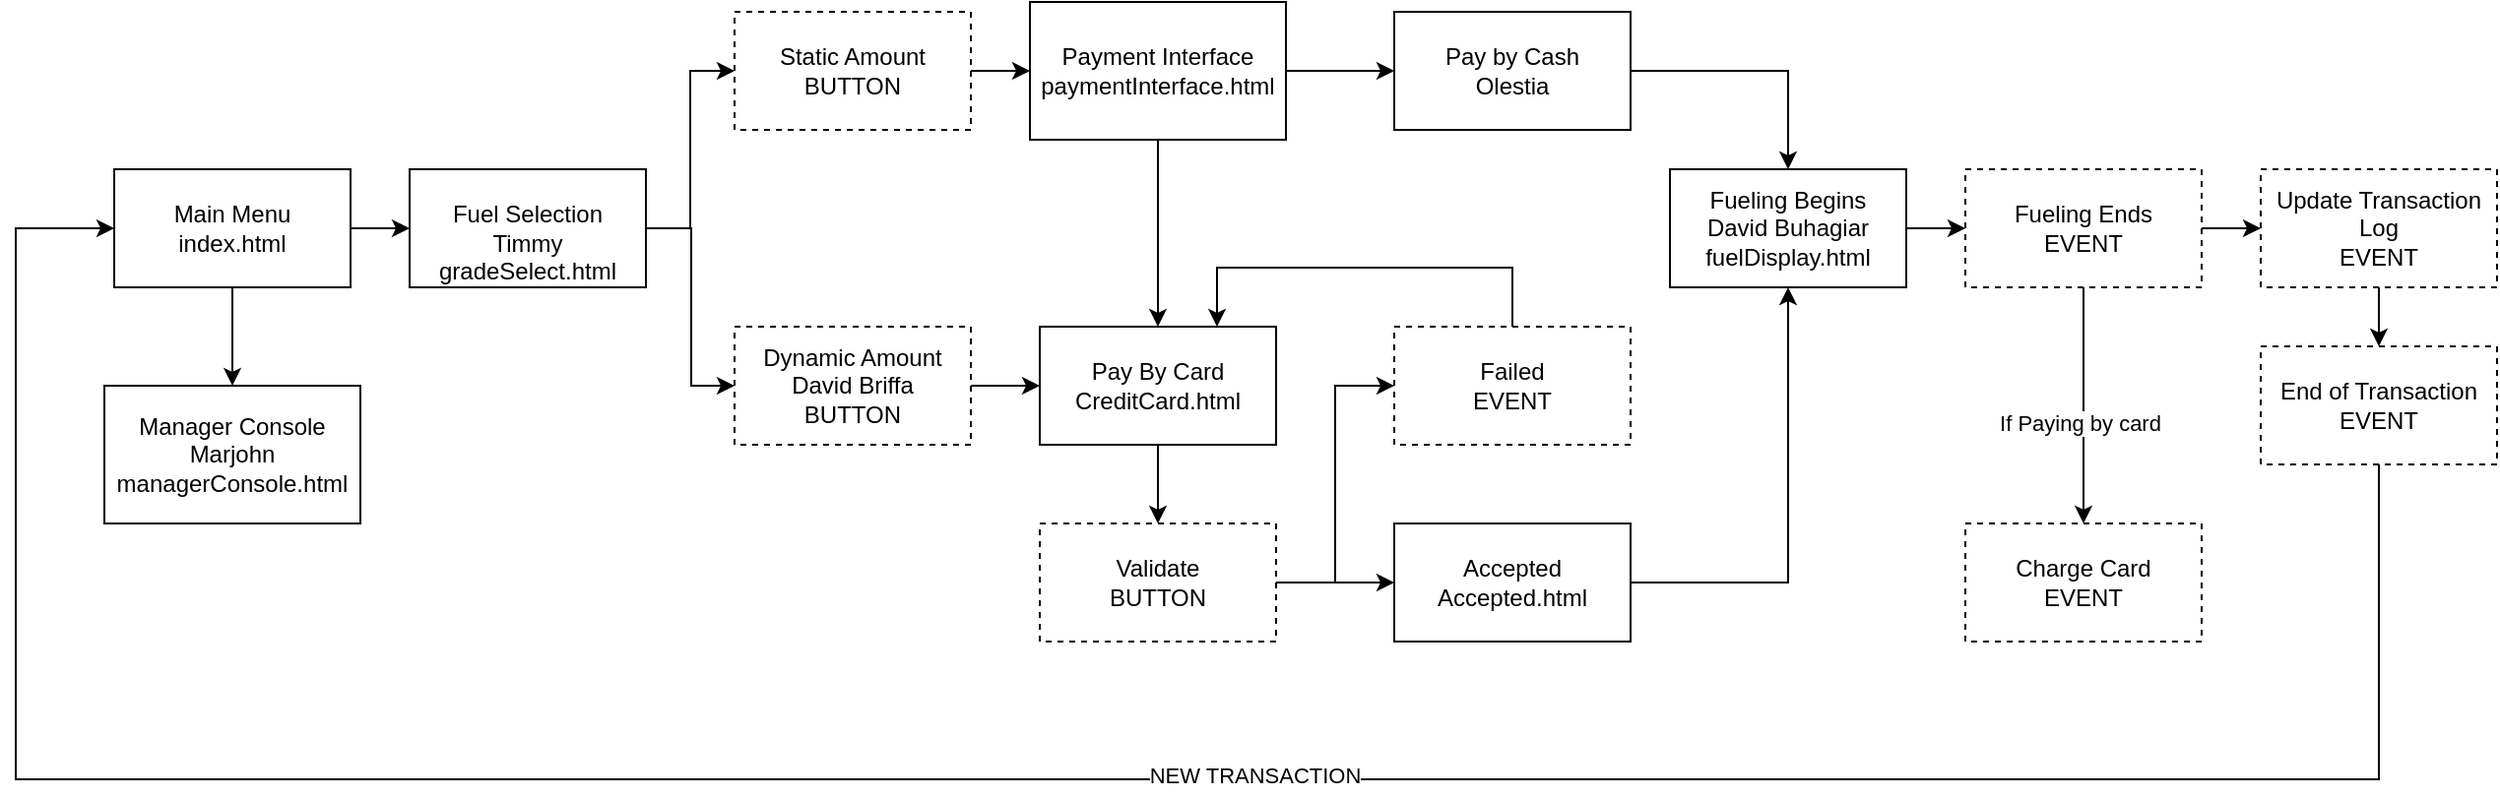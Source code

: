 <mxfile version="20.5.1" type="device"><diagram id="xMgO6f372cmCmgmhF6g0" name="Page-1"><mxGraphModel dx="2272" dy="752" grid="1" gridSize="10" guides="1" tooltips="1" connect="1" arrows="1" fold="1" page="1" pageScale="1" pageWidth="850" pageHeight="1100" math="0" shadow="0"><root><mxCell id="0"/><mxCell id="1" parent="0"/><mxCell id="KuoHbANvZt2Ej3THHIGz-6" value="&lt;div&gt;Charge Card&lt;/div&gt;&lt;div&gt;EVENT&lt;br&gt;&lt;/div&gt;" style="rounded=0;whiteSpace=wrap;html=1;dashed=1;" parent="1" vertex="1"><mxGeometry x="930" y="380" width="120" height="60" as="geometry"/></mxCell><mxCell id="KuoHbANvZt2Ej3THHIGz-34" style="edgeStyle=orthogonalEdgeStyle;rounded=0;orthogonalLoop=1;jettySize=auto;html=1;exitX=0.5;exitY=1;exitDx=0;exitDy=0;entryX=0.5;entryY=0;entryDx=0;entryDy=0;" parent="1" source="KuoHbANvZt2Ej3THHIGz-7" target="KuoHbANvZt2Ej3THHIGz-6" edge="1"><mxGeometry relative="1" as="geometry"/></mxCell><mxCell id="KuoHbANvZt2Ej3THHIGz-36" value="If Paying by card" style="edgeLabel;html=1;align=center;verticalAlign=middle;resizable=0;points=[];" parent="KuoHbANvZt2Ej3THHIGz-34" connectable="0" vertex="1"><mxGeometry x="0.139" y="-2" relative="1" as="geometry"><mxPoint as="offset"/></mxGeometry></mxCell><mxCell id="KuoHbANvZt2Ej3THHIGz-35" style="edgeStyle=orthogonalEdgeStyle;rounded=0;orthogonalLoop=1;jettySize=auto;html=1;exitX=1;exitY=0.5;exitDx=0;exitDy=0;entryX=0;entryY=0.5;entryDx=0;entryDy=0;" parent="1" source="KuoHbANvZt2Ej3THHIGz-7" target="KuoHbANvZt2Ej3THHIGz-19" edge="1"><mxGeometry relative="1" as="geometry"/></mxCell><mxCell id="KuoHbANvZt2Ej3THHIGz-7" value="&lt;div&gt;Fueling Ends&lt;/div&gt;&lt;div&gt;EVENT&lt;br&gt;&lt;/div&gt;" style="rounded=0;whiteSpace=wrap;html=1;dashed=1;" parent="1" vertex="1"><mxGeometry x="930" y="200" width="120" height="60" as="geometry"/></mxCell><mxCell id="KuoHbANvZt2Ej3THHIGz-33" style="edgeStyle=orthogonalEdgeStyle;rounded=0;orthogonalLoop=1;jettySize=auto;html=1;exitX=1;exitY=0.5;exitDx=0;exitDy=0;entryX=0;entryY=0.5;entryDx=0;entryDy=0;" parent="1" source="KuoHbANvZt2Ej3THHIGz-9" target="KuoHbANvZt2Ej3THHIGz-7" edge="1"><mxGeometry relative="1" as="geometry"/></mxCell><mxCell id="KuoHbANvZt2Ej3THHIGz-9" value="&lt;div&gt;Fueling Begins&lt;/div&gt;&lt;div&gt;David Buhagiar&lt;/div&gt;&lt;div&gt;fuelDisplay.html&lt;br&gt;&lt;/div&gt;" style="rounded=0;whiteSpace=wrap;html=1;" parent="1" vertex="1"><mxGeometry x="780" y="200" width="120" height="60" as="geometry"/></mxCell><mxCell id="KuoHbANvZt2Ej3THHIGz-32" style="edgeStyle=orthogonalEdgeStyle;rounded=0;orthogonalLoop=1;jettySize=auto;html=1;exitX=1;exitY=0.5;exitDx=0;exitDy=0;entryX=0.5;entryY=1;entryDx=0;entryDy=0;" parent="1" source="KuoHbANvZt2Ej3THHIGz-10" target="KuoHbANvZt2Ej3THHIGz-9" edge="1"><mxGeometry relative="1" as="geometry"/></mxCell><mxCell id="KuoHbANvZt2Ej3THHIGz-10" value="&lt;div&gt;Accepted&lt;/div&gt;Accepted.html" style="rounded=0;whiteSpace=wrap;html=1;" parent="1" vertex="1"><mxGeometry x="640" y="380" width="120" height="60" as="geometry"/></mxCell><mxCell id="KuoHbANvZt2Ej3THHIGz-31" style="edgeStyle=orthogonalEdgeStyle;rounded=0;orthogonalLoop=1;jettySize=auto;html=1;exitX=1;exitY=0.5;exitDx=0;exitDy=0;entryX=0.5;entryY=0;entryDx=0;entryDy=0;" parent="1" source="KuoHbANvZt2Ej3THHIGz-11" target="KuoHbANvZt2Ej3THHIGz-9" edge="1"><mxGeometry relative="1" as="geometry"/></mxCell><mxCell id="KuoHbANvZt2Ej3THHIGz-11" value="&lt;div&gt;Pay by Cash&lt;/div&gt;&lt;div&gt;Olestia&lt;br&gt;&lt;/div&gt;" style="rounded=0;whiteSpace=wrap;html=1;" parent="1" vertex="1"><mxGeometry x="640" y="120" width="120" height="60" as="geometry"/></mxCell><mxCell id="KuoHbANvZt2Ej3THHIGz-27" value="" style="edgeStyle=orthogonalEdgeStyle;rounded=0;orthogonalLoop=1;jettySize=auto;html=1;" parent="1" source="KuoHbANvZt2Ej3THHIGz-12" target="KuoHbANvZt2Ej3THHIGz-10" edge="1"><mxGeometry relative="1" as="geometry"/></mxCell><mxCell id="KuoHbANvZt2Ej3THHIGz-28" style="edgeStyle=orthogonalEdgeStyle;rounded=0;orthogonalLoop=1;jettySize=auto;html=1;exitX=1;exitY=0.5;exitDx=0;exitDy=0;entryX=0;entryY=0.5;entryDx=0;entryDy=0;" parent="1" source="KuoHbANvZt2Ej3THHIGz-12" target="KuoHbANvZt2Ej3THHIGz-14" edge="1"><mxGeometry relative="1" as="geometry"/></mxCell><mxCell id="KuoHbANvZt2Ej3THHIGz-12" value="&lt;div&gt;Validate&lt;/div&gt;&lt;div&gt;BUTTON&lt;br&gt;&lt;/div&gt;" style="rounded=0;whiteSpace=wrap;html=1;dashed=1;" parent="1" vertex="1"><mxGeometry x="460" y="380" width="120" height="60" as="geometry"/></mxCell><mxCell id="KuoHbANvZt2Ej3THHIGz-26" value="" style="edgeStyle=orthogonalEdgeStyle;rounded=0;orthogonalLoop=1;jettySize=auto;html=1;" parent="1" source="KuoHbANvZt2Ej3THHIGz-13" target="KuoHbANvZt2Ej3THHIGz-12" edge="1"><mxGeometry relative="1" as="geometry"/></mxCell><mxCell id="KuoHbANvZt2Ej3THHIGz-13" value="&lt;div&gt;Pay By Card&lt;/div&gt;&lt;div&gt;CreditCard.html&lt;br&gt;&lt;/div&gt;" style="rounded=0;whiteSpace=wrap;html=1;" parent="1" vertex="1"><mxGeometry x="460" y="280" width="120" height="60" as="geometry"/></mxCell><mxCell id="KuoHbANvZt2Ej3THHIGz-29" style="edgeStyle=orthogonalEdgeStyle;rounded=0;orthogonalLoop=1;jettySize=auto;html=1;exitX=0.5;exitY=0;exitDx=0;exitDy=0;entryX=0.75;entryY=0;entryDx=0;entryDy=0;" parent="1" source="KuoHbANvZt2Ej3THHIGz-14" target="KuoHbANvZt2Ej3THHIGz-13" edge="1"><mxGeometry relative="1" as="geometry"><Array as="points"><mxPoint x="700" y="250"/><mxPoint x="550" y="250"/></Array></mxGeometry></mxCell><mxCell id="KuoHbANvZt2Ej3THHIGz-14" value="&lt;div&gt;Failed&lt;/div&gt;&lt;div&gt;EVENT&lt;br&gt;&lt;/div&gt;" style="rounded=0;whiteSpace=wrap;html=1;dashed=1;" parent="1" vertex="1"><mxGeometry x="640" y="280" width="120" height="60" as="geometry"/></mxCell><mxCell id="KuoHbANvZt2Ej3THHIGz-30" value="" style="edgeStyle=orthogonalEdgeStyle;rounded=0;orthogonalLoop=1;jettySize=auto;html=1;" parent="1" source="KuoHbANvZt2Ej3THHIGz-15" target="KuoHbANvZt2Ej3THHIGz-11" edge="1"><mxGeometry relative="1" as="geometry"/></mxCell><mxCell id="ayJ0Gp0__g69Qke3Mx0S-1" style="edgeStyle=orthogonalEdgeStyle;rounded=0;orthogonalLoop=1;jettySize=auto;html=1;entryX=0.5;entryY=0;entryDx=0;entryDy=0;" edge="1" parent="1" source="KuoHbANvZt2Ej3THHIGz-15" target="KuoHbANvZt2Ej3THHIGz-13"><mxGeometry relative="1" as="geometry"/></mxCell><mxCell id="KuoHbANvZt2Ej3THHIGz-15" value="&lt;div&gt;Payment Interface&lt;br&gt;&lt;/div&gt;&lt;div&gt;paymentInterface.html&lt;br&gt;&lt;/div&gt;" style="rounded=0;whiteSpace=wrap;html=1;" parent="1" vertex="1"><mxGeometry x="455" y="115" width="130" height="70" as="geometry"/></mxCell><mxCell id="KuoHbANvZt2Ej3THHIGz-25" value="" style="edgeStyle=orthogonalEdgeStyle;rounded=0;orthogonalLoop=1;jettySize=auto;html=1;" parent="1" source="KuoHbANvZt2Ej3THHIGz-16" target="KuoHbANvZt2Ej3THHIGz-13" edge="1"><mxGeometry relative="1" as="geometry"/></mxCell><mxCell id="KuoHbANvZt2Ej3THHIGz-16" value="&lt;div&gt;Dynamic Amount&lt;/div&gt;&lt;div&gt;David Briffa&lt;/div&gt;&lt;div&gt;BUTTON&lt;br&gt;&lt;/div&gt;" style="rounded=0;whiteSpace=wrap;html=1;dashed=1;" parent="1" vertex="1"><mxGeometry x="305" y="280" width="120" height="60" as="geometry"/></mxCell><mxCell id="KuoHbANvZt2Ej3THHIGz-24" style="edgeStyle=orthogonalEdgeStyle;rounded=0;orthogonalLoop=1;jettySize=auto;html=1;exitX=1;exitY=0.5;exitDx=0;exitDy=0;entryX=0;entryY=0.5;entryDx=0;entryDy=0;" parent="1" source="KuoHbANvZt2Ej3THHIGz-17" target="KuoHbANvZt2Ej3THHIGz-15" edge="1"><mxGeometry relative="1" as="geometry"/></mxCell><mxCell id="KuoHbANvZt2Ej3THHIGz-17" value="&lt;div&gt;Static Amount&lt;/div&gt;BUTTON" style="rounded=0;whiteSpace=wrap;html=1;dashed=1;" parent="1" vertex="1"><mxGeometry x="305" y="120" width="120" height="60" as="geometry"/></mxCell><mxCell id="KuoHbANvZt2Ej3THHIGz-22" style="edgeStyle=orthogonalEdgeStyle;rounded=0;orthogonalLoop=1;jettySize=auto;html=1;exitX=1;exitY=0.5;exitDx=0;exitDy=0;entryX=0;entryY=0.5;entryDx=0;entryDy=0;" parent="1" source="KuoHbANvZt2Ej3THHIGz-18" target="KuoHbANvZt2Ej3THHIGz-17" edge="1"><mxGeometry relative="1" as="geometry"/></mxCell><mxCell id="KuoHbANvZt2Ej3THHIGz-23" style="edgeStyle=orthogonalEdgeStyle;rounded=0;orthogonalLoop=1;jettySize=auto;html=1;exitX=1;exitY=0.5;exitDx=0;exitDy=0;entryX=0;entryY=0.5;entryDx=0;entryDy=0;" parent="1" source="KuoHbANvZt2Ej3THHIGz-18" target="KuoHbANvZt2Ej3THHIGz-16" edge="1"><mxGeometry relative="1" as="geometry"><Array as="points"><mxPoint x="283" y="230"/><mxPoint x="283" y="310"/></Array></mxGeometry></mxCell><mxCell id="KuoHbANvZt2Ej3THHIGz-18" value="&lt;div&gt;&lt;br&gt;&lt;/div&gt;&lt;div&gt;Fuel Selection&lt;/div&gt;&lt;div&gt;Timmy&lt;/div&gt;&lt;div&gt;gradeSelect.html&lt;br&gt;&lt;/div&gt;" style="rounded=0;whiteSpace=wrap;html=1;" parent="1" vertex="1"><mxGeometry x="140" y="200" width="120" height="60" as="geometry"/></mxCell><mxCell id="KuoHbANvZt2Ej3THHIGz-41" style="edgeStyle=orthogonalEdgeStyle;rounded=0;orthogonalLoop=1;jettySize=auto;html=1;exitX=0.5;exitY=1;exitDx=0;exitDy=0;entryX=0.5;entryY=0;entryDx=0;entryDy=0;" parent="1" source="KuoHbANvZt2Ej3THHIGz-19" target="KuoHbANvZt2Ej3THHIGz-20" edge="1"><mxGeometry relative="1" as="geometry"/></mxCell><mxCell id="KuoHbANvZt2Ej3THHIGz-19" value="&lt;div&gt;Update Transaction Log&lt;/div&gt;&lt;div&gt;EVENT&lt;br&gt;&lt;/div&gt;" style="rounded=0;whiteSpace=wrap;html=1;dashed=1;" parent="1" vertex="1"><mxGeometry x="1080" y="200" width="120" height="60" as="geometry"/></mxCell><mxCell id="KuoHbANvZt2Ej3THHIGz-43" value="" style="edgeStyle=orthogonalEdgeStyle;rounded=0;orthogonalLoop=1;jettySize=auto;html=1;entryX=0;entryY=0.5;entryDx=0;entryDy=0;" parent="1" source="KuoHbANvZt2Ej3THHIGz-20" target="KuoHbANvZt2Ej3THHIGz-39" edge="1"><mxGeometry relative="1" as="geometry"><mxPoint x="-60" y="220" as="targetPoint"/><Array as="points"><mxPoint x="1140" y="510"/><mxPoint x="-60" y="510"/><mxPoint x="-60" y="230"/></Array></mxGeometry></mxCell><mxCell id="KuoHbANvZt2Ej3THHIGz-48" value="NEW TRANSACTION" style="edgeLabel;html=1;align=center;verticalAlign=middle;resizable=0;points=[];" parent="KuoHbANvZt2Ej3THHIGz-43" connectable="0" vertex="1"><mxGeometry x="0.374" y="-2" relative="1" as="geometry"><mxPoint x="430" as="offset"/></mxGeometry></mxCell><mxCell id="KuoHbANvZt2Ej3THHIGz-20" value="&lt;div&gt;End of Transaction&lt;/div&gt;EVENT" style="rounded=0;whiteSpace=wrap;html=1;dashed=1;" parent="1" vertex="1"><mxGeometry x="1080" y="290" width="120" height="60" as="geometry"/></mxCell><mxCell id="KuoHbANvZt2Ej3THHIGz-40" style="edgeStyle=orthogonalEdgeStyle;rounded=0;orthogonalLoop=1;jettySize=auto;html=1;exitX=1;exitY=0.5;exitDx=0;exitDy=0;entryX=0;entryY=0.5;entryDx=0;entryDy=0;" parent="1" source="KuoHbANvZt2Ej3THHIGz-39" target="KuoHbANvZt2Ej3THHIGz-18" edge="1"><mxGeometry relative="1" as="geometry"/></mxCell><mxCell id="KuoHbANvZt2Ej3THHIGz-45" value="" style="edgeStyle=orthogonalEdgeStyle;rounded=0;orthogonalLoop=1;jettySize=auto;html=1;" parent="1" source="KuoHbANvZt2Ej3THHIGz-39" target="KuoHbANvZt2Ej3THHIGz-44" edge="1"><mxGeometry relative="1" as="geometry"/></mxCell><mxCell id="KuoHbANvZt2Ej3THHIGz-39" value="&lt;div&gt;Main Menu&lt;/div&gt;&lt;div&gt;index.html&lt;br&gt;&lt;/div&gt;" style="rounded=0;whiteSpace=wrap;html=1;" parent="1" vertex="1"><mxGeometry x="-10" y="200" width="120" height="60" as="geometry"/></mxCell><mxCell id="KuoHbANvZt2Ej3THHIGz-44" value="&lt;div&gt;Manager Console&lt;/div&gt;&lt;div&gt;Marjohn&lt;/div&gt;&lt;div&gt;managerConsole.html&lt;br&gt;&lt;/div&gt;" style="rounded=0;whiteSpace=wrap;html=1;" parent="1" vertex="1"><mxGeometry x="-15" y="310" width="130" height="70" as="geometry"/></mxCell></root></mxGraphModel></diagram></mxfile>